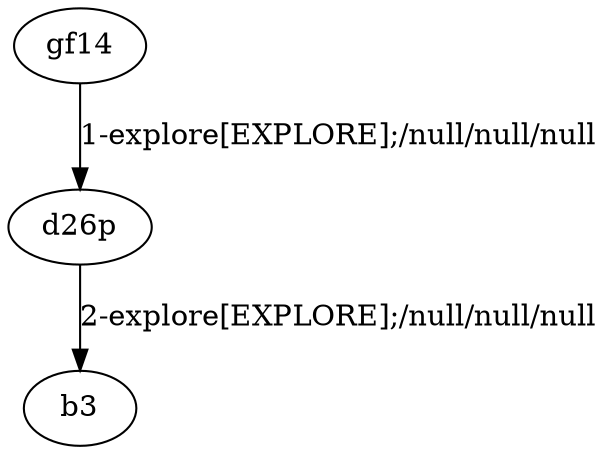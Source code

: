 # Total number of goals covered by this test: 1
# d26p --> b3

digraph g {
"gf14" -> "d26p" [label = "1-explore[EXPLORE];/null/null/null"];
"d26p" -> "b3" [label = "2-explore[EXPLORE];/null/null/null"];
}
